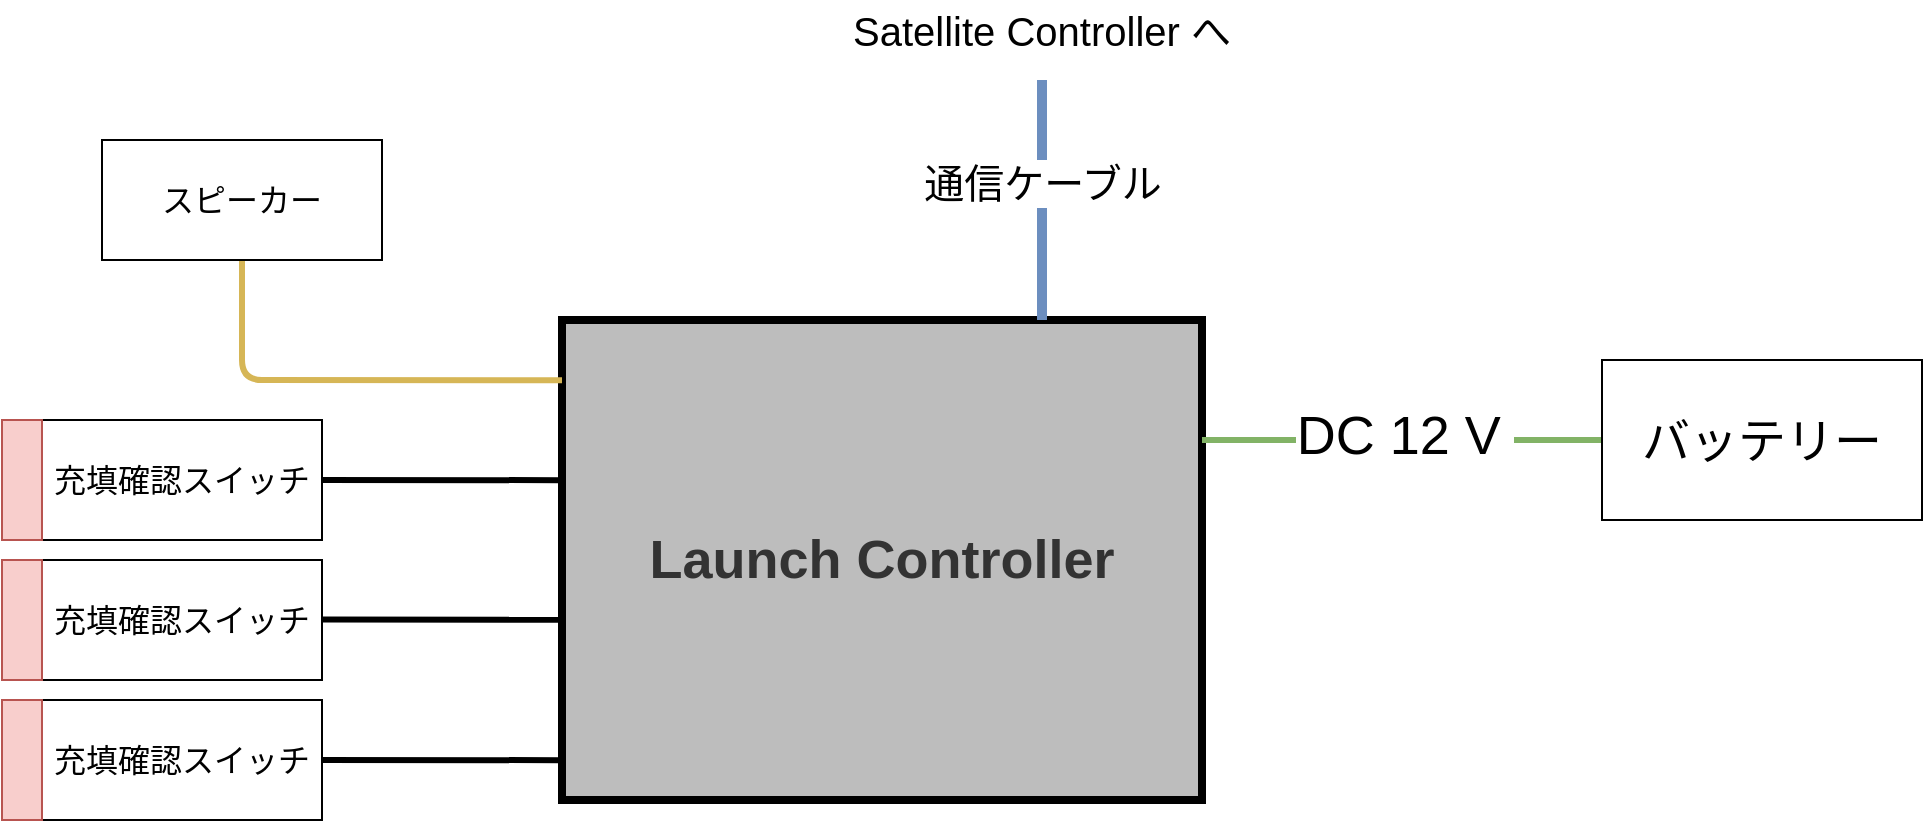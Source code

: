 <mxfile>
    <diagram id="_PYMgQTUsHwIqSvyglaF" name="ページ1">
        <mxGraphModel dx="1048" dy="673" grid="1" gridSize="10" guides="1" tooltips="1" connect="1" arrows="1" fold="1" page="1" pageScale="1" pageWidth="1169" pageHeight="827" math="0" shadow="0">
            <root>
                <mxCell id="0"/>
                <mxCell id="1" parent="0"/>
                <mxCell id="2" value="&lt;font style=&quot;font-size: 27px;&quot;&gt;&lt;b&gt;Launch Controller&lt;/b&gt;&lt;/font&gt;" style="rounded=0;whiteSpace=wrap;html=1;fillColor=#BDBDBD;fontColor=#333333;strokeColor=#000000;strokeWidth=4;" vertex="1" parent="1">
                    <mxGeometry x="440" y="320" width="320" height="240" as="geometry"/>
                </mxCell>
                <mxCell id="4" value="" style="endArrow=none;html=1;strokeWidth=3;fontSize=27;exitX=1;exitY=0.25;exitDx=0;exitDy=0;fillColor=#d5e8d4;strokeColor=#82b366;entryX=0;entryY=0.5;entryDx=0;entryDy=0;" edge="1" parent="1" source="2" target="6">
                    <mxGeometry width="50" height="50" relative="1" as="geometry">
                        <mxPoint x="850" y="380" as="sourcePoint"/>
                        <mxPoint x="960" y="370" as="targetPoint"/>
                    </mxGeometry>
                </mxCell>
                <mxCell id="5" value="DC 12 V&lt;sub&gt;&amp;nbsp;&lt;/sub&gt;" style="edgeLabel;html=1;align=center;verticalAlign=middle;resizable=0;points=[];fontSize=27;" vertex="1" connectable="0" parent="4">
                    <mxGeometry x="0.323" y="-3" relative="1" as="geometry">
                        <mxPoint x="-32" y="-3" as="offset"/>
                    </mxGeometry>
                </mxCell>
                <mxCell id="6" value="&lt;font style=&quot;font-size: 24px;&quot;&gt;バッテリー&lt;/font&gt;" style="rounded=0;whiteSpace=wrap;html=1;fontSize=27;" vertex="1" parent="1">
                    <mxGeometry x="960" y="340" width="160" height="80" as="geometry"/>
                </mxCell>
                <mxCell id="8" value="" style="endArrow=none;html=1;strokeWidth=3;fontSize=16;entryX=0;entryY=0.917;entryDx=0;entryDy=0;entryPerimeter=0;" edge="1" parent="1" target="2">
                    <mxGeometry width="50" height="50" relative="1" as="geometry">
                        <mxPoint x="320" y="540" as="sourcePoint"/>
                        <mxPoint x="380" y="520" as="targetPoint"/>
                    </mxGeometry>
                </mxCell>
                <mxCell id="9" value="" style="endArrow=none;html=1;strokeWidth=3;fontSize=16;entryX=0;entryY=0.917;entryDx=0;entryDy=0;entryPerimeter=0;" edge="1" parent="1">
                    <mxGeometry width="50" height="50" relative="1" as="geometry">
                        <mxPoint x="320" y="469.8" as="sourcePoint"/>
                        <mxPoint x="440" y="469.88" as="targetPoint"/>
                    </mxGeometry>
                </mxCell>
                <mxCell id="10" value="" style="endArrow=none;html=1;strokeWidth=3;fontSize=16;entryX=0;entryY=0.917;entryDx=0;entryDy=0;entryPerimeter=0;" edge="1" parent="1">
                    <mxGeometry width="50" height="50" relative="1" as="geometry">
                        <mxPoint x="320" y="400" as="sourcePoint"/>
                        <mxPoint x="440" y="400.08" as="targetPoint"/>
                    </mxGeometry>
                </mxCell>
                <mxCell id="11" value="充填確認スイッチ" style="rounded=0;whiteSpace=wrap;html=1;fontSize=16;" vertex="1" parent="1">
                    <mxGeometry x="180" y="370" width="140" height="60" as="geometry"/>
                </mxCell>
                <mxCell id="12" value="充填確認スイッチ" style="rounded=0;whiteSpace=wrap;html=1;fontSize=16;" vertex="1" parent="1">
                    <mxGeometry x="180" y="440" width="140" height="60" as="geometry"/>
                </mxCell>
                <mxCell id="13" value="充填確認スイッチ" style="rounded=0;whiteSpace=wrap;html=1;fontSize=16;" vertex="1" parent="1">
                    <mxGeometry x="180" y="510" width="140" height="60" as="geometry"/>
                </mxCell>
                <mxCell id="14" value="" style="rounded=0;whiteSpace=wrap;html=1;fontSize=16;fillColor=#f8cecc;strokeColor=#b85450;" vertex="1" parent="1">
                    <mxGeometry x="160" y="370" width="20" height="60" as="geometry"/>
                </mxCell>
                <mxCell id="15" value="" style="rounded=0;whiteSpace=wrap;html=1;fontSize=16;fillColor=#f8cecc;strokeColor=#b85450;" vertex="1" parent="1">
                    <mxGeometry x="160" y="440" width="20" height="60" as="geometry"/>
                </mxCell>
                <mxCell id="16" value="" style="rounded=0;whiteSpace=wrap;html=1;fontSize=16;fillColor=#f8cecc;strokeColor=#b85450;" vertex="1" parent="1">
                    <mxGeometry x="160" y="510" width="20" height="60" as="geometry"/>
                </mxCell>
                <mxCell id="17" value="" style="endArrow=none;html=1;strokeWidth=3;fontSize=16;entryX=0;entryY=0.917;entryDx=0;entryDy=0;entryPerimeter=0;fillColor=#fff2cc;strokeColor=#d6b656;" edge="1" parent="1">
                    <mxGeometry width="50" height="50" relative="1" as="geometry">
                        <mxPoint x="280" y="280" as="sourcePoint"/>
                        <mxPoint x="440" y="350.08" as="targetPoint"/>
                        <Array as="points">
                            <mxPoint x="280" y="350"/>
                        </Array>
                    </mxGeometry>
                </mxCell>
                <mxCell id="18" value="スピーカー" style="rounded=0;whiteSpace=wrap;html=1;fontSize=16;" vertex="1" parent="1">
                    <mxGeometry x="210" y="230" width="140" height="60" as="geometry"/>
                </mxCell>
                <mxCell id="20" value="" style="endArrow=none;html=1;strokeWidth=5;fontSize=16;exitX=0.75;exitY=0;exitDx=0;exitDy=0;fillColor=#dae8fc;strokeColor=#6c8ebf;" edge="1" parent="1" source="2">
                    <mxGeometry width="50" height="50" relative="1" as="geometry">
                        <mxPoint x="690" y="250" as="sourcePoint"/>
                        <mxPoint x="680" y="200" as="targetPoint"/>
                    </mxGeometry>
                </mxCell>
                <mxCell id="22" value="&lt;span style=&quot;font-size: 20px;&quot;&gt;通信ケーブル&lt;/span&gt;" style="edgeLabel;html=1;align=center;verticalAlign=middle;resizable=0;points=[];fontSize=16;" vertex="1" connectable="0" parent="20">
                    <mxGeometry x="0.147" y="2" relative="1" as="geometry">
                        <mxPoint x="2" as="offset"/>
                    </mxGeometry>
                </mxCell>
                <mxCell id="21" value="&lt;font style=&quot;font-size: 20px;&quot;&gt;Satellite Controller へ&lt;/font&gt;" style="text;html=1;strokeColor=none;fillColor=none;align=center;verticalAlign=middle;whiteSpace=wrap;rounded=0;strokeWidth=4;fontSize=16;" vertex="1" parent="1">
                    <mxGeometry x="570" y="160" width="220" height="30" as="geometry"/>
                </mxCell>
            </root>
        </mxGraphModel>
    </diagram>
</mxfile>